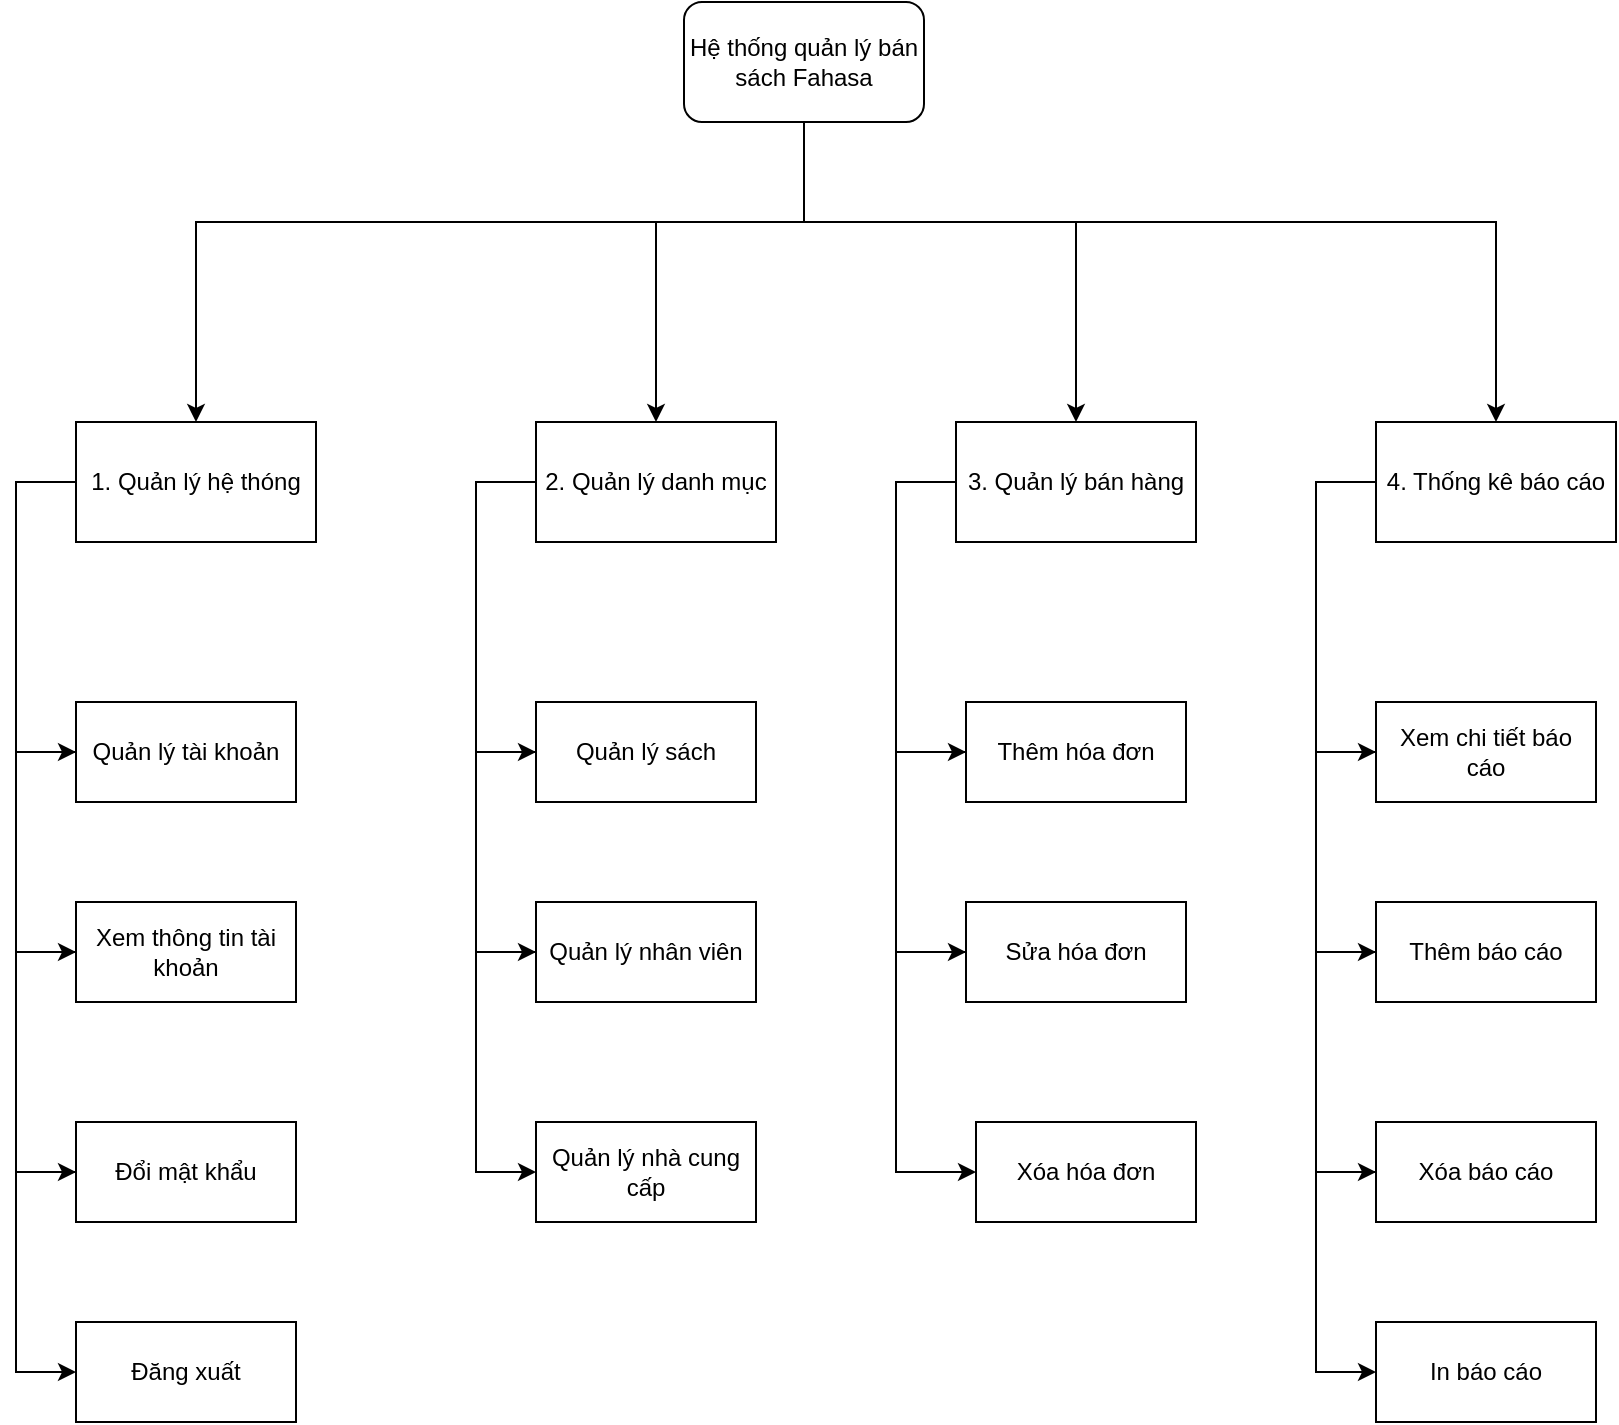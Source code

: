 <mxfile version="15.7.3" type="github">
  <diagram id="vX4oiLB-1WKWtIgB-3DV" name="Page-1">
    <mxGraphModel dx="1221" dy="672" grid="1" gridSize="10" guides="1" tooltips="1" connect="1" arrows="1" fold="1" page="1" pageScale="1" pageWidth="827" pageHeight="1169" math="0" shadow="0">
      <root>
        <mxCell id="0" />
        <mxCell id="1" parent="0" />
        <mxCell id="RGCuev2vocKH3xydTviM-1" value="Hệ thống quản lý bán sách Fahasa" style="rounded=1;whiteSpace=wrap;html=1;" vertex="1" parent="1">
          <mxGeometry x="414" y="50" width="120" height="60" as="geometry" />
        </mxCell>
        <mxCell id="RGCuev2vocKH3xydTviM-5" value="1. Quản lý hệ thóng" style="rounded=0;whiteSpace=wrap;html=1;" vertex="1" parent="1">
          <mxGeometry x="110" y="260" width="120" height="60" as="geometry" />
        </mxCell>
        <mxCell id="RGCuev2vocKH3xydTviM-6" value="Quản lý tài khoản" style="rounded=0;whiteSpace=wrap;html=1;" vertex="1" parent="1">
          <mxGeometry x="110" y="400" width="110" height="50" as="geometry" />
        </mxCell>
        <mxCell id="RGCuev2vocKH3xydTviM-8" value="Đăng xuất" style="rounded=0;whiteSpace=wrap;html=1;" vertex="1" parent="1">
          <mxGeometry x="110" y="710" width="110" height="50" as="geometry" />
        </mxCell>
        <mxCell id="RGCuev2vocKH3xydTviM-9" value="Đổi mật khẩu" style="rounded=0;whiteSpace=wrap;html=1;" vertex="1" parent="1">
          <mxGeometry x="110" y="610" width="110" height="50" as="geometry" />
        </mxCell>
        <mxCell id="RGCuev2vocKH3xydTviM-10" value="Xem thông tin tài khoản" style="rounded=0;whiteSpace=wrap;html=1;" vertex="1" parent="1">
          <mxGeometry x="110" y="500" width="110" height="50" as="geometry" />
        </mxCell>
        <mxCell id="RGCuev2vocKH3xydTviM-38" value="" style="edgeStyle=segmentEdgeStyle;endArrow=classic;html=1;rounded=0;exitX=0;exitY=0.5;exitDx=0;exitDy=0;entryX=0;entryY=0.5;entryDx=0;entryDy=0;" edge="1" parent="1" source="RGCuev2vocKH3xydTviM-5" target="RGCuev2vocKH3xydTviM-6">
          <mxGeometry width="50" height="50" relative="1" as="geometry">
            <mxPoint x="10" y="370" as="sourcePoint" />
            <mxPoint x="60" y="320" as="targetPoint" />
            <Array as="points">
              <mxPoint x="80" y="290" />
              <mxPoint x="80" y="425" />
            </Array>
          </mxGeometry>
        </mxCell>
        <mxCell id="RGCuev2vocKH3xydTviM-39" value="" style="edgeStyle=segmentEdgeStyle;endArrow=classic;html=1;rounded=0;exitX=0;exitY=0.5;exitDx=0;exitDy=0;entryX=0;entryY=0.5;entryDx=0;entryDy=0;" edge="1" parent="1" source="RGCuev2vocKH3xydTviM-6" target="RGCuev2vocKH3xydTviM-10">
          <mxGeometry width="50" height="50" relative="1" as="geometry">
            <mxPoint x="70" y="430" as="sourcePoint" />
            <mxPoint x="70" y="565" as="targetPoint" />
            <Array as="points">
              <mxPoint x="80" y="425" />
              <mxPoint x="80" y="525" />
            </Array>
          </mxGeometry>
        </mxCell>
        <mxCell id="RGCuev2vocKH3xydTviM-40" value="" style="edgeStyle=segmentEdgeStyle;endArrow=classic;html=1;rounded=0;exitX=0;exitY=0.5;exitDx=0;exitDy=0;entryX=0;entryY=0.5;entryDx=0;entryDy=0;" edge="1" parent="1" source="RGCuev2vocKH3xydTviM-10" target="RGCuev2vocKH3xydTviM-9">
          <mxGeometry width="50" height="50" relative="1" as="geometry">
            <mxPoint x="100" y="530" as="sourcePoint" />
            <mxPoint x="80" y="670" as="targetPoint" />
            <Array as="points">
              <mxPoint x="80" y="525" />
              <mxPoint x="80" y="635" />
            </Array>
          </mxGeometry>
        </mxCell>
        <mxCell id="RGCuev2vocKH3xydTviM-41" value="" style="edgeStyle=segmentEdgeStyle;endArrow=classic;html=1;rounded=0;exitX=0;exitY=0.5;exitDx=0;exitDy=0;entryX=0;entryY=0.5;entryDx=0;entryDy=0;" edge="1" parent="1" source="RGCuev2vocKH3xydTviM-9" target="RGCuev2vocKH3xydTviM-8">
          <mxGeometry width="50" height="50" relative="1" as="geometry">
            <mxPoint x="90" y="640" as="sourcePoint" />
            <mxPoint x="90" y="750" as="targetPoint" />
            <Array as="points">
              <mxPoint x="80" y="635" />
              <mxPoint x="80" y="735" />
            </Array>
          </mxGeometry>
        </mxCell>
        <mxCell id="RGCuev2vocKH3xydTviM-42" value="2. Quản lý danh mục" style="rounded=0;whiteSpace=wrap;html=1;" vertex="1" parent="1">
          <mxGeometry x="340" y="260" width="120" height="60" as="geometry" />
        </mxCell>
        <mxCell id="RGCuev2vocKH3xydTviM-43" value="Quản lý sách" style="rounded=0;whiteSpace=wrap;html=1;" vertex="1" parent="1">
          <mxGeometry x="340" y="400" width="110" height="50" as="geometry" />
        </mxCell>
        <mxCell id="RGCuev2vocKH3xydTviM-45" value="Quản lý nhà cung cấp" style="rounded=0;whiteSpace=wrap;html=1;" vertex="1" parent="1">
          <mxGeometry x="340" y="610" width="110" height="50" as="geometry" />
        </mxCell>
        <mxCell id="RGCuev2vocKH3xydTviM-46" value="Quản lý nhân viên" style="rounded=0;whiteSpace=wrap;html=1;" vertex="1" parent="1">
          <mxGeometry x="340" y="500" width="110" height="50" as="geometry" />
        </mxCell>
        <mxCell id="RGCuev2vocKH3xydTviM-47" value="" style="edgeStyle=segmentEdgeStyle;endArrow=classic;html=1;rounded=0;exitX=0;exitY=0.5;exitDx=0;exitDy=0;entryX=0;entryY=0.5;entryDx=0;entryDy=0;" edge="1" parent="1" source="RGCuev2vocKH3xydTviM-42" target="RGCuev2vocKH3xydTviM-43">
          <mxGeometry width="50" height="50" relative="1" as="geometry">
            <mxPoint x="240" y="370" as="sourcePoint" />
            <mxPoint x="290" y="320" as="targetPoint" />
            <Array as="points">
              <mxPoint x="310" y="290" />
              <mxPoint x="310" y="425" />
            </Array>
          </mxGeometry>
        </mxCell>
        <mxCell id="RGCuev2vocKH3xydTviM-48" value="" style="edgeStyle=segmentEdgeStyle;endArrow=classic;html=1;rounded=0;exitX=0;exitY=0.5;exitDx=0;exitDy=0;entryX=0;entryY=0.5;entryDx=0;entryDy=0;" edge="1" parent="1" source="RGCuev2vocKH3xydTviM-43" target="RGCuev2vocKH3xydTviM-46">
          <mxGeometry width="50" height="50" relative="1" as="geometry">
            <mxPoint x="300" y="430" as="sourcePoint" />
            <mxPoint x="300" y="565" as="targetPoint" />
            <Array as="points">
              <mxPoint x="310" y="425" />
              <mxPoint x="310" y="525" />
            </Array>
          </mxGeometry>
        </mxCell>
        <mxCell id="RGCuev2vocKH3xydTviM-49" value="" style="edgeStyle=segmentEdgeStyle;endArrow=classic;html=1;rounded=0;exitX=0;exitY=0.5;exitDx=0;exitDy=0;entryX=0;entryY=0.5;entryDx=0;entryDy=0;" edge="1" parent="1" source="RGCuev2vocKH3xydTviM-46" target="RGCuev2vocKH3xydTviM-45">
          <mxGeometry width="50" height="50" relative="1" as="geometry">
            <mxPoint x="330" y="530" as="sourcePoint" />
            <mxPoint x="310" y="670" as="targetPoint" />
            <Array as="points">
              <mxPoint x="310" y="525" />
              <mxPoint x="310" y="635" />
            </Array>
          </mxGeometry>
        </mxCell>
        <mxCell id="RGCuev2vocKH3xydTviM-51" value="3. Quản lý bán hàng" style="rounded=0;whiteSpace=wrap;html=1;" vertex="1" parent="1">
          <mxGeometry x="550" y="260" width="120" height="60" as="geometry" />
        </mxCell>
        <mxCell id="RGCuev2vocKH3xydTviM-52" value="Thêm hóa đơn" style="rounded=0;whiteSpace=wrap;html=1;" vertex="1" parent="1">
          <mxGeometry x="555" y="400" width="110" height="50" as="geometry" />
        </mxCell>
        <mxCell id="RGCuev2vocKH3xydTviM-54" value="Xóa hóa đơn" style="rounded=0;whiteSpace=wrap;html=1;" vertex="1" parent="1">
          <mxGeometry x="560" y="610" width="110" height="50" as="geometry" />
        </mxCell>
        <mxCell id="RGCuev2vocKH3xydTviM-55" value="Sửa hóa đơn" style="rounded=0;whiteSpace=wrap;html=1;" vertex="1" parent="1">
          <mxGeometry x="555" y="500" width="110" height="50" as="geometry" />
        </mxCell>
        <mxCell id="RGCuev2vocKH3xydTviM-56" value="" style="edgeStyle=segmentEdgeStyle;endArrow=classic;html=1;rounded=0;exitX=0;exitY=0.5;exitDx=0;exitDy=0;entryX=0;entryY=0.5;entryDx=0;entryDy=0;" edge="1" parent="1" source="RGCuev2vocKH3xydTviM-51" target="RGCuev2vocKH3xydTviM-52">
          <mxGeometry width="50" height="50" relative="1" as="geometry">
            <mxPoint x="450" y="370" as="sourcePoint" />
            <mxPoint x="500" y="320" as="targetPoint" />
            <Array as="points">
              <mxPoint x="520" y="290" />
              <mxPoint x="520" y="425" />
            </Array>
          </mxGeometry>
        </mxCell>
        <mxCell id="RGCuev2vocKH3xydTviM-57" value="" style="edgeStyle=segmentEdgeStyle;endArrow=classic;html=1;rounded=0;exitX=0;exitY=0.5;exitDx=0;exitDy=0;entryX=0;entryY=0.5;entryDx=0;entryDy=0;" edge="1" parent="1" source="RGCuev2vocKH3xydTviM-52" target="RGCuev2vocKH3xydTviM-55">
          <mxGeometry width="50" height="50" relative="1" as="geometry">
            <mxPoint x="510" y="430" as="sourcePoint" />
            <mxPoint x="510" y="565" as="targetPoint" />
            <Array as="points">
              <mxPoint x="520" y="425" />
              <mxPoint x="520" y="525" />
            </Array>
          </mxGeometry>
        </mxCell>
        <mxCell id="RGCuev2vocKH3xydTviM-58" value="" style="edgeStyle=segmentEdgeStyle;endArrow=classic;html=1;rounded=0;exitX=0;exitY=0.5;exitDx=0;exitDy=0;entryX=0;entryY=0.5;entryDx=0;entryDy=0;" edge="1" parent="1" source="RGCuev2vocKH3xydTviM-55" target="RGCuev2vocKH3xydTviM-54">
          <mxGeometry width="50" height="50" relative="1" as="geometry">
            <mxPoint x="540" y="530" as="sourcePoint" />
            <mxPoint x="520" y="670" as="targetPoint" />
            <Array as="points">
              <mxPoint x="520" y="525" />
              <mxPoint x="520" y="635" />
            </Array>
          </mxGeometry>
        </mxCell>
        <mxCell id="RGCuev2vocKH3xydTviM-60" value="4. Thống kê báo cáo" style="rounded=0;whiteSpace=wrap;html=1;" vertex="1" parent="1">
          <mxGeometry x="760" y="260" width="120" height="60" as="geometry" />
        </mxCell>
        <mxCell id="RGCuev2vocKH3xydTviM-61" value="Xem chi tiết báo cáo" style="rounded=0;whiteSpace=wrap;html=1;" vertex="1" parent="1">
          <mxGeometry x="760" y="400" width="110" height="50" as="geometry" />
        </mxCell>
        <mxCell id="RGCuev2vocKH3xydTviM-62" value="In báo cáo" style="rounded=0;whiteSpace=wrap;html=1;" vertex="1" parent="1">
          <mxGeometry x="760" y="710" width="110" height="50" as="geometry" />
        </mxCell>
        <mxCell id="RGCuev2vocKH3xydTviM-63" value="Xóa báo cáo" style="rounded=0;whiteSpace=wrap;html=1;" vertex="1" parent="1">
          <mxGeometry x="760" y="610" width="110" height="50" as="geometry" />
        </mxCell>
        <mxCell id="RGCuev2vocKH3xydTviM-64" value="&lt;span&gt;Thêm báo cáo&lt;/span&gt;" style="rounded=0;whiteSpace=wrap;html=1;" vertex="1" parent="1">
          <mxGeometry x="760" y="500" width="110" height="50" as="geometry" />
        </mxCell>
        <mxCell id="RGCuev2vocKH3xydTviM-65" value="" style="edgeStyle=segmentEdgeStyle;endArrow=classic;html=1;rounded=0;exitX=0;exitY=0.5;exitDx=0;exitDy=0;entryX=0;entryY=0.5;entryDx=0;entryDy=0;" edge="1" parent="1" source="RGCuev2vocKH3xydTviM-60" target="RGCuev2vocKH3xydTviM-61">
          <mxGeometry width="50" height="50" relative="1" as="geometry">
            <mxPoint x="660" y="370" as="sourcePoint" />
            <mxPoint x="710" y="320" as="targetPoint" />
            <Array as="points">
              <mxPoint x="730" y="290" />
              <mxPoint x="730" y="425" />
            </Array>
          </mxGeometry>
        </mxCell>
        <mxCell id="RGCuev2vocKH3xydTviM-66" value="" style="edgeStyle=segmentEdgeStyle;endArrow=classic;html=1;rounded=0;exitX=0;exitY=0.5;exitDx=0;exitDy=0;entryX=0;entryY=0.5;entryDx=0;entryDy=0;" edge="1" parent="1" source="RGCuev2vocKH3xydTviM-61" target="RGCuev2vocKH3xydTviM-64">
          <mxGeometry width="50" height="50" relative="1" as="geometry">
            <mxPoint x="720" y="430" as="sourcePoint" />
            <mxPoint x="720" y="565" as="targetPoint" />
            <Array as="points">
              <mxPoint x="730" y="425" />
              <mxPoint x="730" y="525" />
            </Array>
          </mxGeometry>
        </mxCell>
        <mxCell id="RGCuev2vocKH3xydTviM-67" value="" style="edgeStyle=segmentEdgeStyle;endArrow=classic;html=1;rounded=0;exitX=0;exitY=0.5;exitDx=0;exitDy=0;entryX=0;entryY=0.5;entryDx=0;entryDy=0;" edge="1" parent="1" source="RGCuev2vocKH3xydTviM-64" target="RGCuev2vocKH3xydTviM-63">
          <mxGeometry width="50" height="50" relative="1" as="geometry">
            <mxPoint x="750" y="530" as="sourcePoint" />
            <mxPoint x="730" y="670" as="targetPoint" />
            <Array as="points">
              <mxPoint x="730" y="525" />
              <mxPoint x="730" y="635" />
            </Array>
          </mxGeometry>
        </mxCell>
        <mxCell id="RGCuev2vocKH3xydTviM-68" value="" style="edgeStyle=segmentEdgeStyle;endArrow=classic;html=1;rounded=0;exitX=0;exitY=0.5;exitDx=0;exitDy=0;entryX=0;entryY=0.5;entryDx=0;entryDy=0;" edge="1" parent="1" source="RGCuev2vocKH3xydTviM-63" target="RGCuev2vocKH3xydTviM-62">
          <mxGeometry width="50" height="50" relative="1" as="geometry">
            <mxPoint x="740" y="640" as="sourcePoint" />
            <mxPoint x="740" y="750" as="targetPoint" />
            <Array as="points">
              <mxPoint x="730" y="635" />
              <mxPoint x="730" y="735" />
            </Array>
          </mxGeometry>
        </mxCell>
        <mxCell id="RGCuev2vocKH3xydTviM-69" value="" style="edgeStyle=segmentEdgeStyle;endArrow=classic;html=1;rounded=0;exitX=0.5;exitY=1;exitDx=0;exitDy=0;entryX=0.5;entryY=0;entryDx=0;entryDy=0;" edge="1" parent="1" source="RGCuev2vocKH3xydTviM-1" target="RGCuev2vocKH3xydTviM-5">
          <mxGeometry width="50" height="50" relative="1" as="geometry">
            <mxPoint x="290" y="160" as="sourcePoint" />
            <mxPoint x="340" y="110" as="targetPoint" />
            <Array as="points">
              <mxPoint x="474" y="160" />
              <mxPoint x="170" y="160" />
            </Array>
          </mxGeometry>
        </mxCell>
        <mxCell id="RGCuev2vocKH3xydTviM-70" value="" style="edgeStyle=segmentEdgeStyle;endArrow=classic;html=1;rounded=0;exitX=0.5;exitY=1;exitDx=0;exitDy=0;entryX=0.5;entryY=0;entryDx=0;entryDy=0;" edge="1" parent="1" source="RGCuev2vocKH3xydTviM-1" target="RGCuev2vocKH3xydTviM-42">
          <mxGeometry width="50" height="50" relative="1" as="geometry">
            <mxPoint x="480" y="210" as="sourcePoint" />
            <mxPoint x="530" y="160" as="targetPoint" />
            <Array as="points">
              <mxPoint x="474" y="160" />
              <mxPoint x="400" y="160" />
            </Array>
          </mxGeometry>
        </mxCell>
        <mxCell id="RGCuev2vocKH3xydTviM-71" value="" style="edgeStyle=segmentEdgeStyle;endArrow=classic;html=1;rounded=0;exitX=0.5;exitY=1;exitDx=0;exitDy=0;entryX=0.5;entryY=0;entryDx=0;entryDy=0;" edge="1" parent="1" source="RGCuev2vocKH3xydTviM-1" target="RGCuev2vocKH3xydTviM-51">
          <mxGeometry width="50" height="50" relative="1" as="geometry">
            <mxPoint x="484" y="120" as="sourcePoint" />
            <mxPoint x="410" y="270" as="targetPoint" />
            <Array as="points">
              <mxPoint x="474" y="160" />
              <mxPoint x="610" y="160" />
            </Array>
          </mxGeometry>
        </mxCell>
        <mxCell id="RGCuev2vocKH3xydTviM-72" value="" style="edgeStyle=segmentEdgeStyle;endArrow=classic;html=1;rounded=0;exitX=0.5;exitY=1;exitDx=0;exitDy=0;entryX=0.5;entryY=0;entryDx=0;entryDy=0;" edge="1" parent="1" source="RGCuev2vocKH3xydTviM-1" target="RGCuev2vocKH3xydTviM-60">
          <mxGeometry width="50" height="50" relative="1" as="geometry">
            <mxPoint x="484" y="120" as="sourcePoint" />
            <mxPoint x="620" y="270" as="targetPoint" />
            <Array as="points">
              <mxPoint x="474" y="160" />
              <mxPoint x="820" y="160" />
            </Array>
          </mxGeometry>
        </mxCell>
      </root>
    </mxGraphModel>
  </diagram>
</mxfile>
